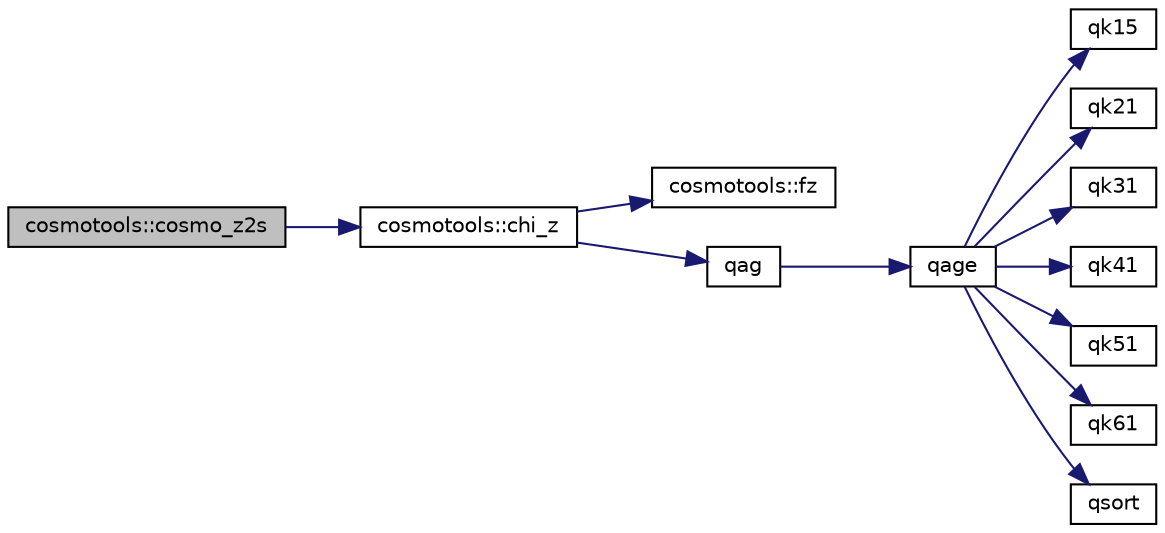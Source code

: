 digraph G
{
  edge [fontname="Helvetica",fontsize="10",labelfontname="Helvetica",labelfontsize="10"];
  node [fontname="Helvetica",fontsize="10",shape=record];
  rankdir=LR;
  Node1 [label="cosmotools::cosmo_z2s",height=0.2,width=0.4,color="black", fillcolor="grey75", style="filled" fontcolor="black"];
  Node1 -> Node2 [color="midnightblue",fontsize="10",style="solid",fontname="Helvetica"];
  Node2 [label="cosmotools::chi_z",height=0.2,width=0.4,color="black", fillcolor="white", style="filled",URL="$namespacecosmotools.html#ab39be67e673296c9e6586952f5e6c181"];
  Node2 -> Node3 [color="midnightblue",fontsize="10",style="solid",fontname="Helvetica"];
  Node3 [label="cosmotools::fz",height=0.2,width=0.4,color="black", fillcolor="white", style="filled",URL="$namespacecosmotools.html#a681aca576953f69092d54f5474c18c2b"];
  Node2 -> Node4 [color="midnightblue",fontsize="10",style="solid",fontname="Helvetica"];
  Node4 [label="qag",height=0.2,width=0.4,color="black", fillcolor="white", style="filled",URL="$quadpack_8f90.html#a44906a25a31588f7e4f41f0e5253193a"];
  Node4 -> Node5 [color="midnightblue",fontsize="10",style="solid",fontname="Helvetica"];
  Node5 [label="qage",height=0.2,width=0.4,color="black", fillcolor="white", style="filled",URL="$quadpack_8f90.html#ab602437c218a2c74d6a13f9462f98854"];
  Node5 -> Node6 [color="midnightblue",fontsize="10",style="solid",fontname="Helvetica"];
  Node6 [label="qk15",height=0.2,width=0.4,color="black", fillcolor="white", style="filled",URL="$quadpack_8f90.html#a1722ad5ba07cec52d38c9ebf9df80a2d"];
  Node5 -> Node7 [color="midnightblue",fontsize="10",style="solid",fontname="Helvetica"];
  Node7 [label="qk21",height=0.2,width=0.4,color="black", fillcolor="white", style="filled",URL="$quadpack_8f90.html#a27241a527b249e9de59a5ed6bee5f805"];
  Node5 -> Node8 [color="midnightblue",fontsize="10",style="solid",fontname="Helvetica"];
  Node8 [label="qk31",height=0.2,width=0.4,color="black", fillcolor="white", style="filled",URL="$quadpack_8f90.html#aded2e8dd2218fbd159b78c0e8975a4cd"];
  Node5 -> Node9 [color="midnightblue",fontsize="10",style="solid",fontname="Helvetica"];
  Node9 [label="qk41",height=0.2,width=0.4,color="black", fillcolor="white", style="filled",URL="$quadpack_8f90.html#aface4edf24710a0b323f5aaeb6bdec34"];
  Node5 -> Node10 [color="midnightblue",fontsize="10",style="solid",fontname="Helvetica"];
  Node10 [label="qk51",height=0.2,width=0.4,color="black", fillcolor="white", style="filled",URL="$quadpack_8f90.html#a73edb4987a87a40ebf4731ab63d7f03e"];
  Node5 -> Node11 [color="midnightblue",fontsize="10",style="solid",fontname="Helvetica"];
  Node11 [label="qk61",height=0.2,width=0.4,color="black", fillcolor="white", style="filled",URL="$quadpack_8f90.html#acb4a48f5e54a2c5f951d0828e8f8146d"];
  Node5 -> Node12 [color="midnightblue",fontsize="10",style="solid",fontname="Helvetica"];
  Node12 [label="qsort",height=0.2,width=0.4,color="black", fillcolor="white", style="filled",URL="$quadpack_8f90.html#a55e08a684c5a6315fb37dd0fdc66d8e6"];
}
